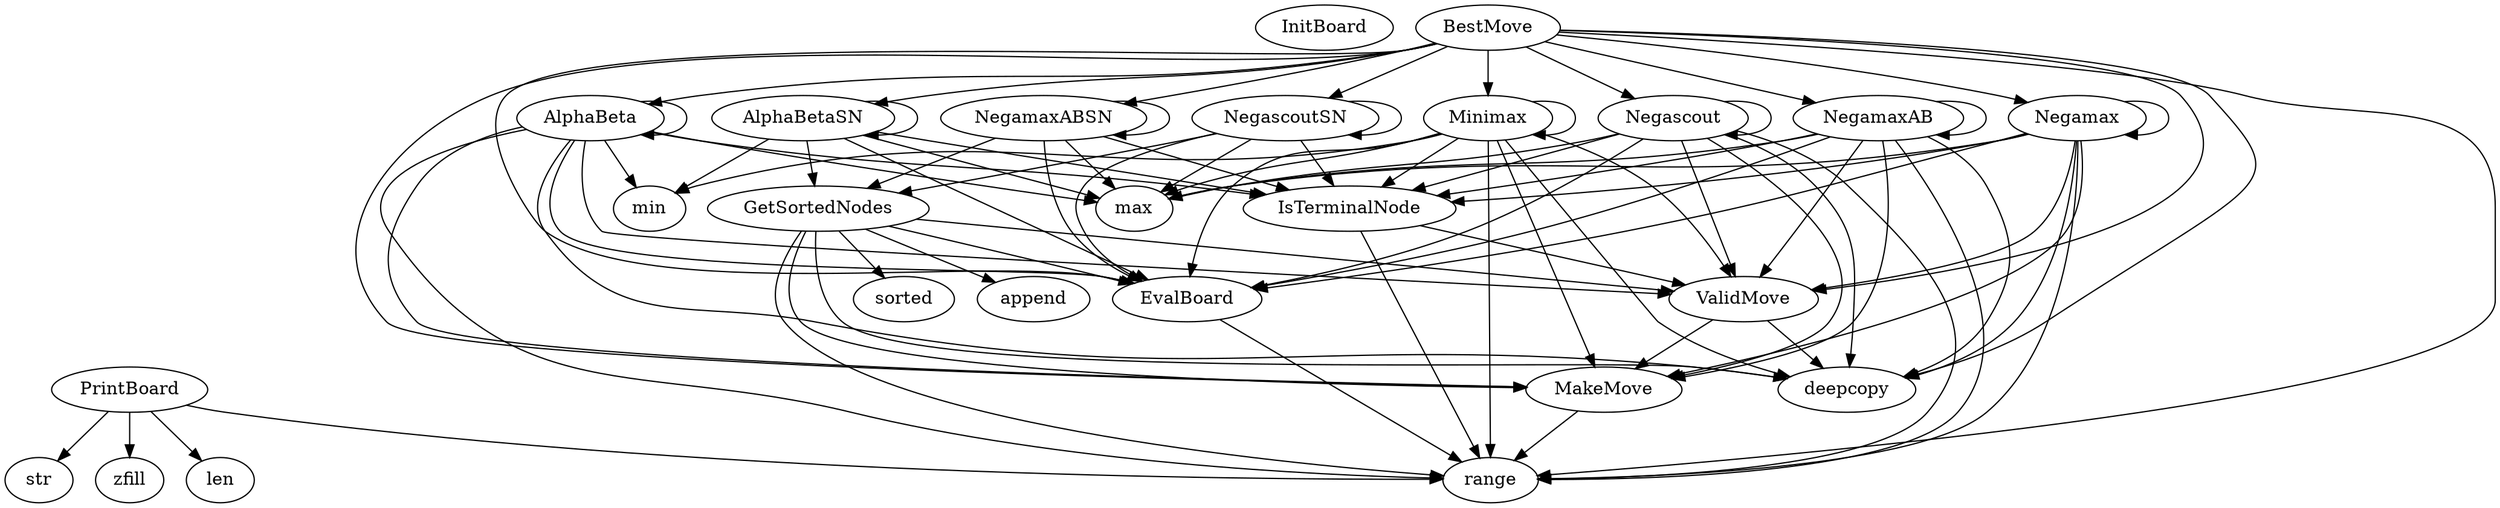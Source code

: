 digraph  {
InitBoard;
PrintBoard;
len;
str;
range;
zfill;
MakeMove;
ValidMove;
deepcopy;
EvalBoard;
IsTerminalNode;
GetSortedNodes;
append;
sorted;
Minimax;
max;
min;
AlphaBeta;
AlphaBetaSN;
Negamax;
NegamaxAB;
NegamaxABSN;
Negascout;
NegascoutSN;
BestMove;
PrintBoard -> len;
PrintBoard -> str;
PrintBoard -> range;
PrintBoard -> zfill;
MakeMove -> range;
ValidMove -> MakeMove;
ValidMove -> deepcopy;
EvalBoard -> range;
IsTerminalNode -> range;
IsTerminalNode -> ValidMove;
GetSortedNodes -> range;
GetSortedNodes -> ValidMove;
GetSortedNodes -> MakeMove;
GetSortedNodes -> deepcopy;
GetSortedNodes -> append;
GetSortedNodes -> EvalBoard;
GetSortedNodes -> sorted;
Minimax -> IsTerminalNode;
Minimax -> EvalBoard;
Minimax -> range;
Minimax -> ValidMove;
Minimax -> MakeMove;
Minimax -> deepcopy;
Minimax -> Minimax;
Minimax -> max;
Minimax -> min;
AlphaBeta -> IsTerminalNode;
AlphaBeta -> EvalBoard;
AlphaBeta -> range;
AlphaBeta -> ValidMove;
AlphaBeta -> MakeMove;
AlphaBeta -> deepcopy;
AlphaBeta -> max;
AlphaBeta -> AlphaBeta;
AlphaBeta -> min;
AlphaBetaSN -> IsTerminalNode;
AlphaBetaSN -> EvalBoard;
AlphaBetaSN -> GetSortedNodes;
AlphaBetaSN -> max;
AlphaBetaSN -> AlphaBetaSN;
AlphaBetaSN -> min;
Negamax -> IsTerminalNode;
Negamax -> EvalBoard;
Negamax -> range;
Negamax -> ValidMove;
Negamax -> MakeMove;
Negamax -> deepcopy;
Negamax -> Negamax;
Negamax -> max;
NegamaxAB -> IsTerminalNode;
NegamaxAB -> EvalBoard;
NegamaxAB -> range;
NegamaxAB -> ValidMove;
NegamaxAB -> MakeMove;
NegamaxAB -> deepcopy;
NegamaxAB -> NegamaxAB;
NegamaxAB -> max;
NegamaxABSN -> IsTerminalNode;
NegamaxABSN -> EvalBoard;
NegamaxABSN -> GetSortedNodes;
NegamaxABSN -> NegamaxABSN;
NegamaxABSN -> max;
Negascout -> IsTerminalNode;
Negascout -> EvalBoard;
Negascout -> range;
Negascout -> ValidMove;
Negascout -> MakeMove;
Negascout -> deepcopy;
Negascout -> Negascout;
Negascout -> max;
NegascoutSN -> IsTerminalNode;
NegascoutSN -> EvalBoard;
NegascoutSN -> GetSortedNodes;
NegascoutSN -> NegascoutSN;
NegascoutSN -> max;
BestMove -> range;
BestMove -> ValidMove;
BestMove -> MakeMove;
BestMove -> deepcopy;
BestMove -> EvalBoard;
BestMove -> Minimax;
BestMove -> AlphaBeta;
BestMove -> Negamax;
BestMove -> NegamaxAB;
BestMove -> Negascout;
BestMove -> AlphaBetaSN;
BestMove -> NegamaxABSN;
BestMove -> NegascoutSN;
}
